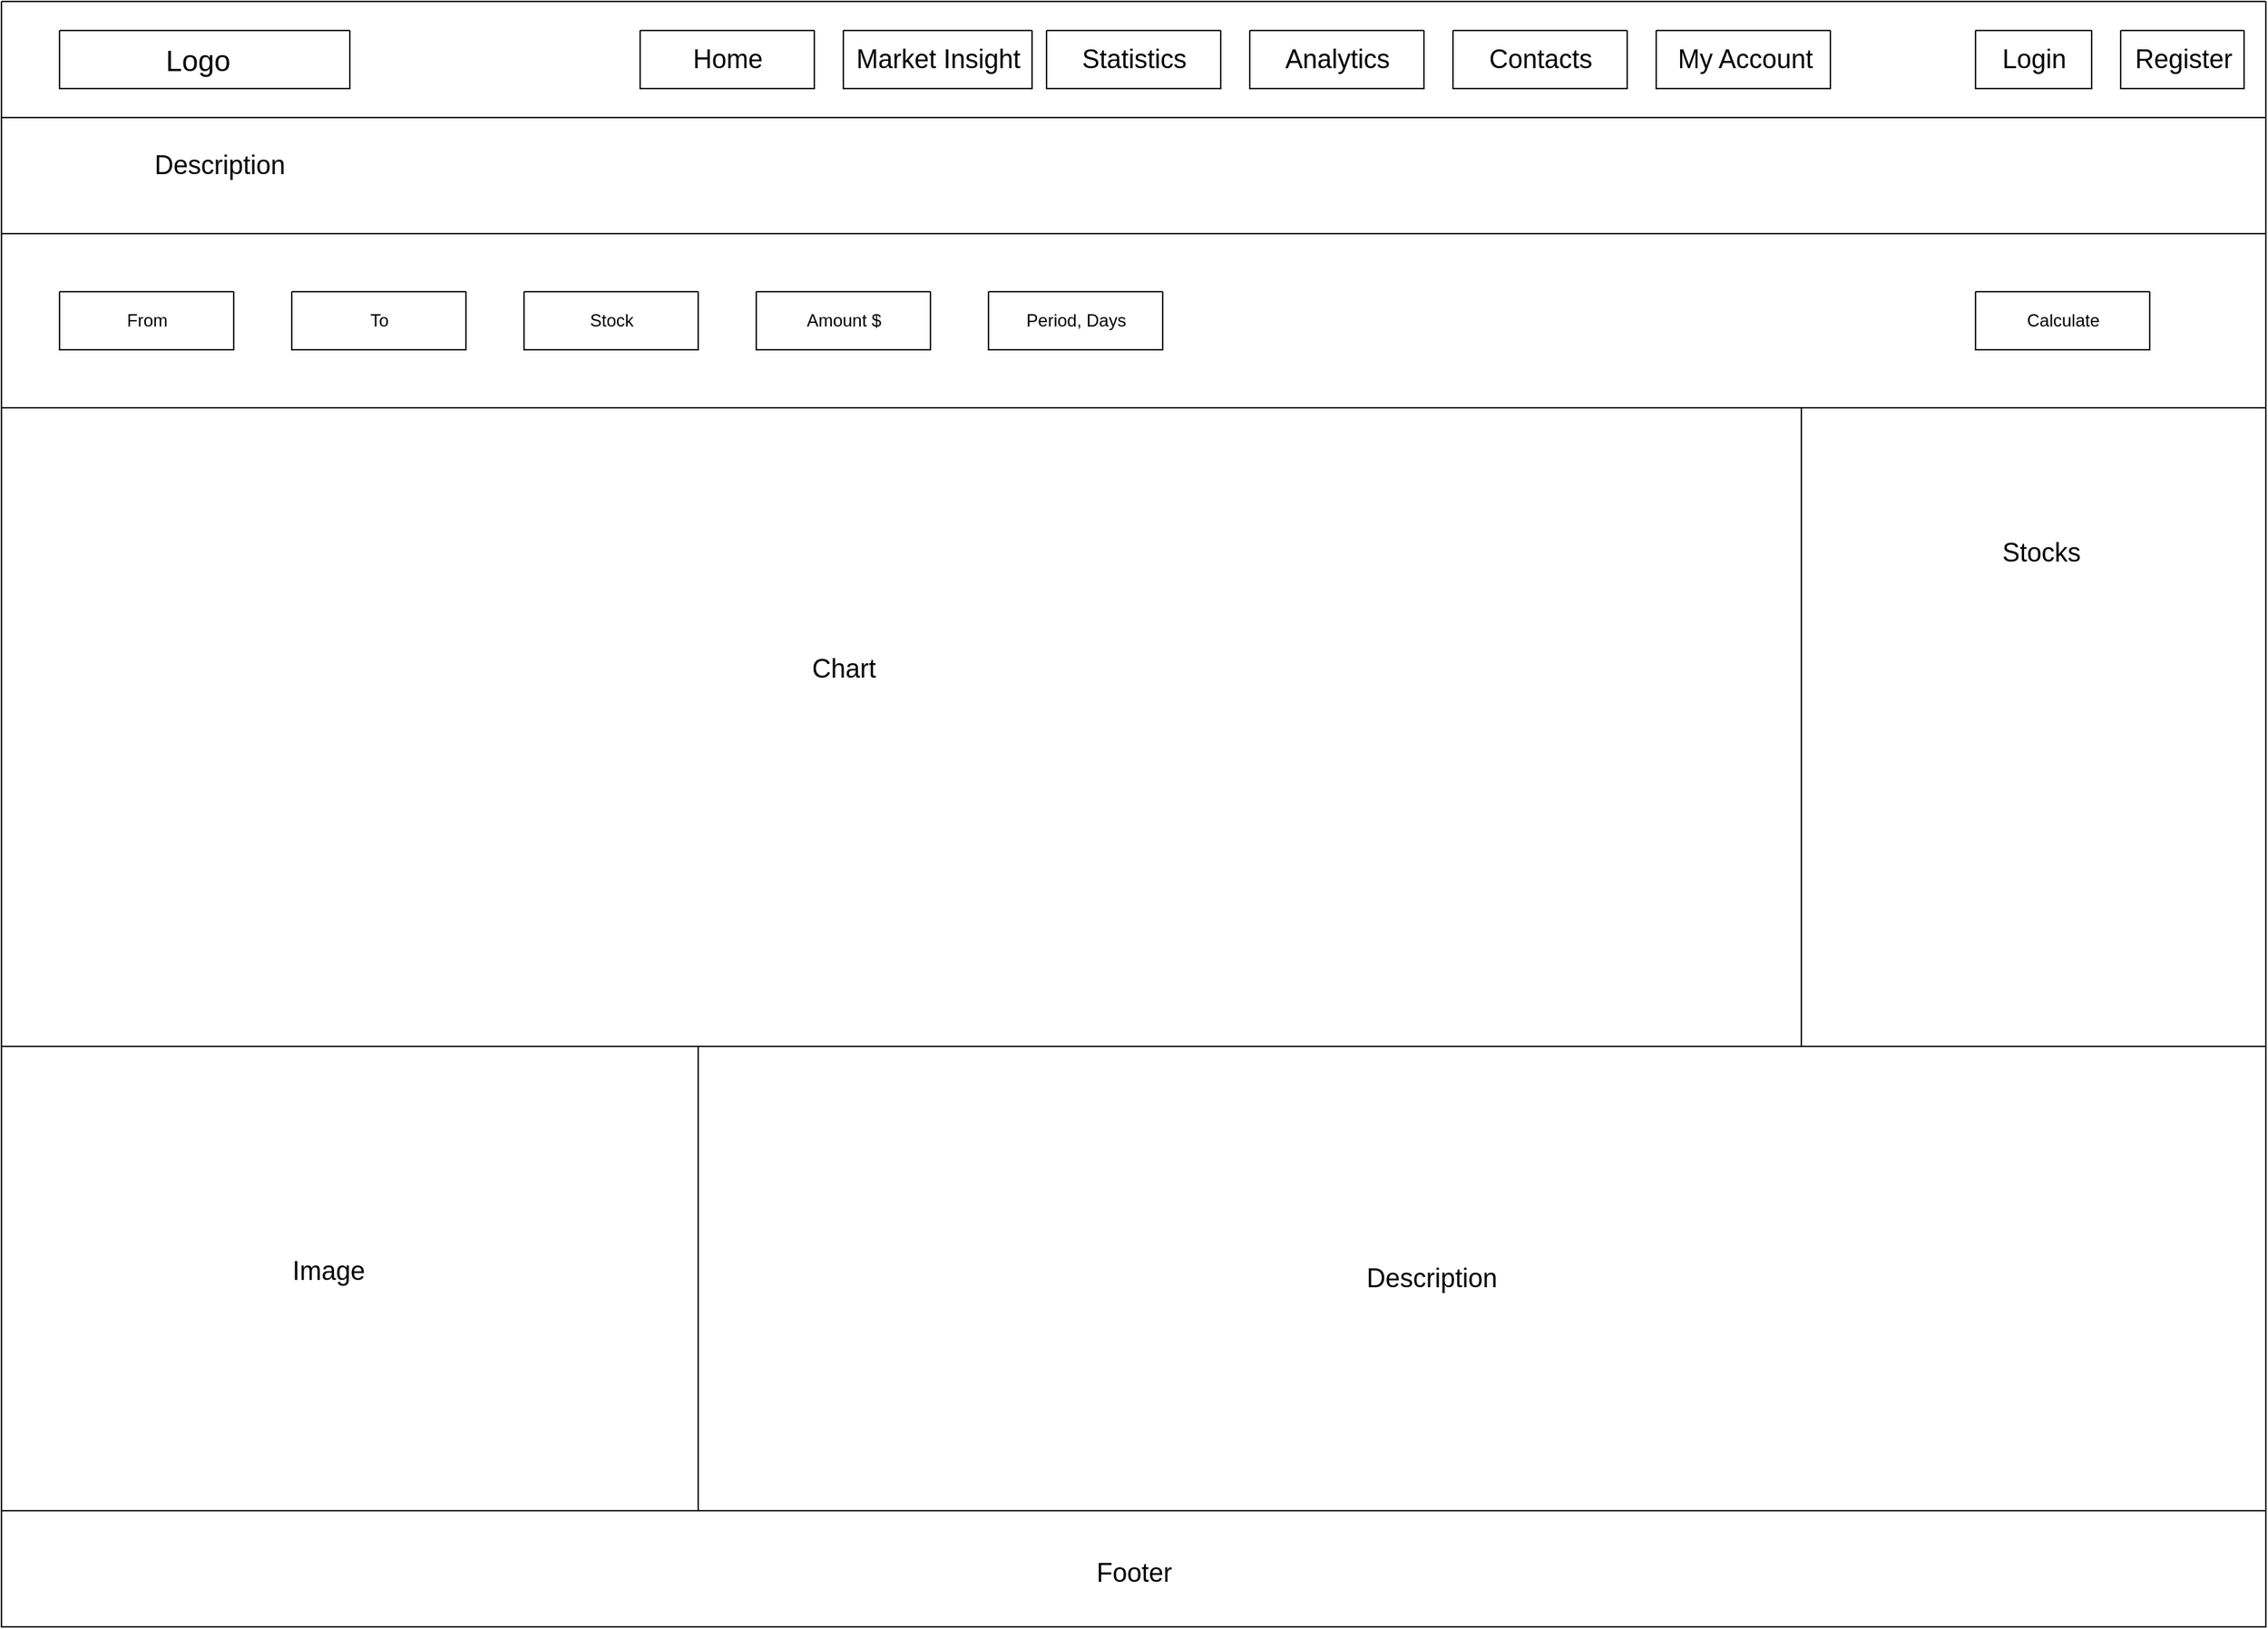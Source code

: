 <mxfile version="21.6.5" type="device">
  <diagram name="Страница 1" id="Ju16TelSEnIju_zVoks3">
    <mxGraphModel dx="2074" dy="1197" grid="1" gridSize="10" guides="1" tooltips="1" connect="1" arrows="1" fold="1" page="1" pageScale="1" pageWidth="827" pageHeight="583" math="0" shadow="0">
      <root>
        <mxCell id="0" />
        <mxCell id="1" parent="0" />
        <mxCell id="hu0CvN4oynNQu5v8E6Ta-19" value="" style="swimlane;startSize=0;" vertex="1" parent="1">
          <mxGeometry x="40" width="1560" height="80" as="geometry" />
        </mxCell>
        <mxCell id="hu0CvN4oynNQu5v8E6Ta-1" value="" style="swimlane;startSize=0;labelBackgroundColor=none;" vertex="1" parent="hu0CvN4oynNQu5v8E6Ta-19">
          <mxGeometry x="40" y="20" width="200" height="40" as="geometry">
            <mxRectangle x="40" y="20" width="50" height="40" as="alternateBounds" />
          </mxGeometry>
        </mxCell>
        <mxCell id="hu0CvN4oynNQu5v8E6Ta-2" value="Logo" style="text;html=1;align=center;verticalAlign=middle;resizable=0;points=[];autosize=1;strokeColor=none;fillColor=none;fontSize=20;labelBackgroundColor=none;" vertex="1" parent="hu0CvN4oynNQu5v8E6Ta-1">
          <mxGeometry x="60" width="70" height="40" as="geometry" />
        </mxCell>
        <mxCell id="hu0CvN4oynNQu5v8E6Ta-7" value="" style="swimlane;startSize=0;labelBackgroundColor=none;" vertex="1" parent="hu0CvN4oynNQu5v8E6Ta-19">
          <mxGeometry x="440" y="20" width="120" height="40" as="geometry" />
        </mxCell>
        <mxCell id="hu0CvN4oynNQu5v8E6Ta-8" value="Home" style="text;html=1;align=center;verticalAlign=middle;resizable=0;points=[];autosize=1;strokeColor=none;fillColor=none;fontSize=18;labelBackgroundColor=none;" vertex="1" parent="hu0CvN4oynNQu5v8E6Ta-7">
          <mxGeometry x="25" width="70" height="40" as="geometry" />
        </mxCell>
        <mxCell id="hu0CvN4oynNQu5v8E6Ta-9" value="" style="swimlane;startSize=0;labelBackgroundColor=none;" vertex="1" parent="hu0CvN4oynNQu5v8E6Ta-19">
          <mxGeometry x="580" y="20" width="130" height="40" as="geometry" />
        </mxCell>
        <mxCell id="hu0CvN4oynNQu5v8E6Ta-10" value="&lt;font style=&quot;font-size: 18px;&quot;&gt;Market Insight&lt;/font&gt;" style="text;html=1;align=center;verticalAlign=middle;resizable=0;points=[];autosize=1;strokeColor=none;fillColor=none;" vertex="1" parent="hu0CvN4oynNQu5v8E6Ta-9">
          <mxGeometry x="-5" width="140" height="40" as="geometry" />
        </mxCell>
        <mxCell id="hu0CvN4oynNQu5v8E6Ta-11" value="" style="swimlane;startSize=0;labelBackgroundColor=none;" vertex="1" parent="hu0CvN4oynNQu5v8E6Ta-19">
          <mxGeometry x="720" y="20" width="120" height="40" as="geometry" />
        </mxCell>
        <mxCell id="hu0CvN4oynNQu5v8E6Ta-12" value="&lt;font style=&quot;font-size: 18px;&quot;&gt;Statistics&lt;/font&gt;" style="text;html=1;align=center;verticalAlign=middle;resizable=0;points=[];autosize=1;strokeColor=none;fillColor=none;" vertex="1" parent="hu0CvN4oynNQu5v8E6Ta-11">
          <mxGeometry x="10" width="100" height="40" as="geometry" />
        </mxCell>
        <mxCell id="hu0CvN4oynNQu5v8E6Ta-13" value="" style="swimlane;startSize=0;labelBackgroundColor=none;" vertex="1" parent="hu0CvN4oynNQu5v8E6Ta-19">
          <mxGeometry x="860" y="20" width="120" height="40" as="geometry" />
        </mxCell>
        <mxCell id="hu0CvN4oynNQu5v8E6Ta-14" value="&lt;font style=&quot;font-size: 18px;&quot;&gt;Analytics&lt;/font&gt;" style="text;html=1;align=center;verticalAlign=middle;resizable=0;points=[];autosize=1;strokeColor=none;fillColor=none;" vertex="1" parent="hu0CvN4oynNQu5v8E6Ta-13">
          <mxGeometry x="10" width="100" height="40" as="geometry" />
        </mxCell>
        <mxCell id="hu0CvN4oynNQu5v8E6Ta-15" value="" style="swimlane;startSize=0;labelBackgroundColor=none;" vertex="1" parent="hu0CvN4oynNQu5v8E6Ta-19">
          <mxGeometry x="1000" y="20" width="120" height="40" as="geometry" />
        </mxCell>
        <mxCell id="hu0CvN4oynNQu5v8E6Ta-16" value="Contacts" style="text;html=1;align=center;verticalAlign=middle;resizable=0;points=[];autosize=1;strokeColor=none;fillColor=none;fontSize=18;labelBackgroundColor=none;" vertex="1" parent="hu0CvN4oynNQu5v8E6Ta-15">
          <mxGeometry x="15" width="90" height="40" as="geometry" />
        </mxCell>
        <mxCell id="hu0CvN4oynNQu5v8E6Ta-17" value="" style="swimlane;startSize=0;labelBackgroundColor=none;" vertex="1" parent="hu0CvN4oynNQu5v8E6Ta-19">
          <mxGeometry x="1140" y="20" width="120" height="40" as="geometry" />
        </mxCell>
        <mxCell id="hu0CvN4oynNQu5v8E6Ta-18" value="&lt;font style=&quot;font-size: 18px;&quot;&gt;My Account&lt;/font&gt;" style="text;html=1;align=center;verticalAlign=middle;resizable=0;points=[];autosize=1;strokeColor=none;fillColor=none;labelBackgroundColor=none;" vertex="1" parent="hu0CvN4oynNQu5v8E6Ta-17">
          <mxGeometry x="1" width="120" height="40" as="geometry" />
        </mxCell>
        <mxCell id="hu0CvN4oynNQu5v8E6Ta-5" value="" style="swimlane;startSize=0;labelBackgroundColor=none;" vertex="1" parent="hu0CvN4oynNQu5v8E6Ta-19">
          <mxGeometry x="1360" y="20" width="80" height="40" as="geometry" />
        </mxCell>
        <mxCell id="hu0CvN4oynNQu5v8E6Ta-6" value="Login" style="text;html=1;align=center;verticalAlign=middle;resizable=0;points=[];autosize=1;strokeColor=none;fillColor=none;fontSize=18;labelBackgroundColor=none;" vertex="1" parent="hu0CvN4oynNQu5v8E6Ta-5">
          <mxGeometry x="5" width="70" height="40" as="geometry" />
        </mxCell>
        <mxCell id="hu0CvN4oynNQu5v8E6Ta-4" value="Register" style="text;html=1;align=center;verticalAlign=middle;resizable=0;points=[];autosize=1;strokeColor=none;fillColor=none;fontSize=18;labelBackgroundColor=none;" vertex="1" parent="hu0CvN4oynNQu5v8E6Ta-19">
          <mxGeometry x="1457.5" y="20" width="90" height="40" as="geometry" />
        </mxCell>
        <mxCell id="hu0CvN4oynNQu5v8E6Ta-3" value="" style="swimlane;startSize=0;labelBackgroundColor=none;" vertex="1" parent="hu0CvN4oynNQu5v8E6Ta-19">
          <mxGeometry x="1460" y="20" width="85" height="40" as="geometry" />
        </mxCell>
        <mxCell id="hu0CvN4oynNQu5v8E6Ta-21" value="" style="swimlane;startSize=0;" vertex="1" parent="1">
          <mxGeometry x="40" y="80" width="1560" height="80" as="geometry" />
        </mxCell>
        <mxCell id="hu0CvN4oynNQu5v8E6Ta-22" value="&lt;font style=&quot;font-size: 18px;&quot;&gt;Description&lt;/font&gt;" style="text;html=1;align=center;verticalAlign=middle;resizable=0;points=[];autosize=1;strokeColor=none;fillColor=none;" vertex="1" parent="1">
          <mxGeometry x="135" y="93" width="110" height="40" as="geometry" />
        </mxCell>
        <mxCell id="hu0CvN4oynNQu5v8E6Ta-23" value="" style="swimlane;startSize=0;" vertex="1" parent="1">
          <mxGeometry x="40" y="160" width="1560" height="120" as="geometry" />
        </mxCell>
        <mxCell id="hu0CvN4oynNQu5v8E6Ta-24" value="" style="swimlane;startSize=0;" vertex="1" parent="hu0CvN4oynNQu5v8E6Ta-23">
          <mxGeometry x="40" y="40" width="120" height="40" as="geometry" />
        </mxCell>
        <mxCell id="hu0CvN4oynNQu5v8E6Ta-25" value="From" style="text;html=1;align=center;verticalAlign=middle;resizable=0;points=[];autosize=1;strokeColor=none;fillColor=none;" vertex="1" parent="hu0CvN4oynNQu5v8E6Ta-24">
          <mxGeometry x="35" y="5" width="50" height="30" as="geometry" />
        </mxCell>
        <mxCell id="hu0CvN4oynNQu5v8E6Ta-26" value="" style="swimlane;startSize=0;" vertex="1" parent="hu0CvN4oynNQu5v8E6Ta-23">
          <mxGeometry x="200" y="40" width="120" height="40" as="geometry" />
        </mxCell>
        <mxCell id="hu0CvN4oynNQu5v8E6Ta-27" value="To" style="text;html=1;align=center;verticalAlign=middle;resizable=0;points=[];autosize=1;strokeColor=none;fillColor=none;" vertex="1" parent="hu0CvN4oynNQu5v8E6Ta-26">
          <mxGeometry x="40" y="5" width="40" height="30" as="geometry" />
        </mxCell>
        <mxCell id="hu0CvN4oynNQu5v8E6Ta-28" value="" style="swimlane;startSize=0;" vertex="1" parent="hu0CvN4oynNQu5v8E6Ta-23">
          <mxGeometry x="360" y="40" width="120" height="40" as="geometry" />
        </mxCell>
        <mxCell id="hu0CvN4oynNQu5v8E6Ta-29" value="Stock" style="text;html=1;align=center;verticalAlign=middle;resizable=0;points=[];autosize=1;strokeColor=none;fillColor=none;" vertex="1" parent="hu0CvN4oynNQu5v8E6Ta-28">
          <mxGeometry x="35" y="5" width="50" height="30" as="geometry" />
        </mxCell>
        <mxCell id="hu0CvN4oynNQu5v8E6Ta-30" value="" style="swimlane;startSize=0;" vertex="1" parent="hu0CvN4oynNQu5v8E6Ta-23">
          <mxGeometry x="520" y="40" width="120" height="40" as="geometry" />
        </mxCell>
        <mxCell id="hu0CvN4oynNQu5v8E6Ta-31" value="Amount $" style="text;html=1;align=center;verticalAlign=middle;resizable=0;points=[];autosize=1;strokeColor=none;fillColor=none;" vertex="1" parent="hu0CvN4oynNQu5v8E6Ta-30">
          <mxGeometry x="25" y="5" width="70" height="30" as="geometry" />
        </mxCell>
        <mxCell id="hu0CvN4oynNQu5v8E6Ta-32" value="" style="swimlane;startSize=0;" vertex="1" parent="hu0CvN4oynNQu5v8E6Ta-23">
          <mxGeometry x="680" y="40" width="120" height="40" as="geometry" />
        </mxCell>
        <mxCell id="hu0CvN4oynNQu5v8E6Ta-33" value="Period, Days" style="text;html=1;align=center;verticalAlign=middle;resizable=0;points=[];autosize=1;strokeColor=none;fillColor=none;" vertex="1" parent="hu0CvN4oynNQu5v8E6Ta-32">
          <mxGeometry x="15" y="5" width="90" height="30" as="geometry" />
        </mxCell>
        <mxCell id="hu0CvN4oynNQu5v8E6Ta-34" value="" style="swimlane;startSize=0;" vertex="1" parent="1">
          <mxGeometry x="1400" y="200" width="120" height="40" as="geometry" />
        </mxCell>
        <mxCell id="hu0CvN4oynNQu5v8E6Ta-35" value="Calculate" style="text;html=1;align=center;verticalAlign=middle;resizable=0;points=[];autosize=1;strokeColor=none;fillColor=none;" vertex="1" parent="hu0CvN4oynNQu5v8E6Ta-34">
          <mxGeometry x="25" y="5" width="70" height="30" as="geometry" />
        </mxCell>
        <mxCell id="hu0CvN4oynNQu5v8E6Ta-36" value="" style="swimlane;startSize=0;" vertex="1" parent="1">
          <mxGeometry x="40" y="280" width="1240" height="440" as="geometry" />
        </mxCell>
        <mxCell id="hu0CvN4oynNQu5v8E6Ta-37" value="&lt;font style=&quot;font-size: 18px;&quot;&gt;Chart&lt;/font&gt;" style="text;html=1;align=center;verticalAlign=middle;resizable=0;points=[];autosize=1;strokeColor=none;fillColor=none;" vertex="1" parent="hu0CvN4oynNQu5v8E6Ta-36">
          <mxGeometry x="545" y="160" width="70" height="40" as="geometry" />
        </mxCell>
        <mxCell id="hu0CvN4oynNQu5v8E6Ta-38" value="" style="swimlane;startSize=0;" vertex="1" parent="1">
          <mxGeometry x="1280" y="280" width="320" height="440" as="geometry" />
        </mxCell>
        <mxCell id="hu0CvN4oynNQu5v8E6Ta-39" value="&lt;font style=&quot;font-size: 18px;&quot;&gt;Stocks&lt;/font&gt;" style="text;html=1;align=center;verticalAlign=middle;resizable=0;points=[];autosize=1;strokeColor=none;fillColor=none;" vertex="1" parent="hu0CvN4oynNQu5v8E6Ta-38">
          <mxGeometry x="125" y="80" width="80" height="40" as="geometry" />
        </mxCell>
        <mxCell id="hu0CvN4oynNQu5v8E6Ta-40" value="" style="swimlane;startSize=0;" vertex="1" parent="1">
          <mxGeometry x="520" y="720" width="1080" height="320" as="geometry" />
        </mxCell>
        <mxCell id="hu0CvN4oynNQu5v8E6Ta-42" value="&lt;font style=&quot;font-size: 18px;&quot;&gt;Description&lt;/font&gt;" style="text;html=1;align=center;verticalAlign=middle;resizable=0;points=[];autosize=1;strokeColor=none;fillColor=none;" vertex="1" parent="hu0CvN4oynNQu5v8E6Ta-40">
          <mxGeometry x="450" y="140" width="110" height="40" as="geometry" />
        </mxCell>
        <mxCell id="hu0CvN4oynNQu5v8E6Ta-41" value="" style="swimlane;startSize=0;" vertex="1" parent="1">
          <mxGeometry x="40" y="720" width="480" height="320" as="geometry" />
        </mxCell>
        <mxCell id="hu0CvN4oynNQu5v8E6Ta-43" value="&lt;font style=&quot;font-size: 18px;&quot;&gt;Image&lt;/font&gt;" style="text;html=1;align=center;verticalAlign=middle;resizable=0;points=[];autosize=1;strokeColor=none;fillColor=none;" vertex="1" parent="hu0CvN4oynNQu5v8E6Ta-41">
          <mxGeometry x="190" y="135" width="70" height="40" as="geometry" />
        </mxCell>
        <mxCell id="hu0CvN4oynNQu5v8E6Ta-44" value="" style="swimlane;startSize=0;" vertex="1" parent="1">
          <mxGeometry x="40" y="1040" width="1560" height="80" as="geometry" />
        </mxCell>
        <mxCell id="hu0CvN4oynNQu5v8E6Ta-45" value="&lt;font style=&quot;font-size: 18px;&quot;&gt;Footer&lt;/font&gt;" style="text;html=1;align=center;verticalAlign=middle;resizable=0;points=[];autosize=1;strokeColor=none;fillColor=none;" vertex="1" parent="1">
          <mxGeometry x="780" y="1063" width="80" height="40" as="geometry" />
        </mxCell>
      </root>
    </mxGraphModel>
  </diagram>
</mxfile>
